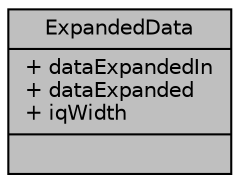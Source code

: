 digraph "ExpandedData"
{
 // LATEX_PDF_SIZE
  edge [fontname="Helvetica",fontsize="10",labelfontname="Helvetica",labelfontsize="10"];
  node [fontname="Helvetica",fontsize="10",shape=record];
  Node1 [label="{ExpandedData\n|+ dataExpandedIn\l+ dataExpanded\l+ iqWidth\l|}",height=0.2,width=0.4,color="black", fillcolor="grey75", style="filled", fontcolor="black",tooltip=" "];
}
